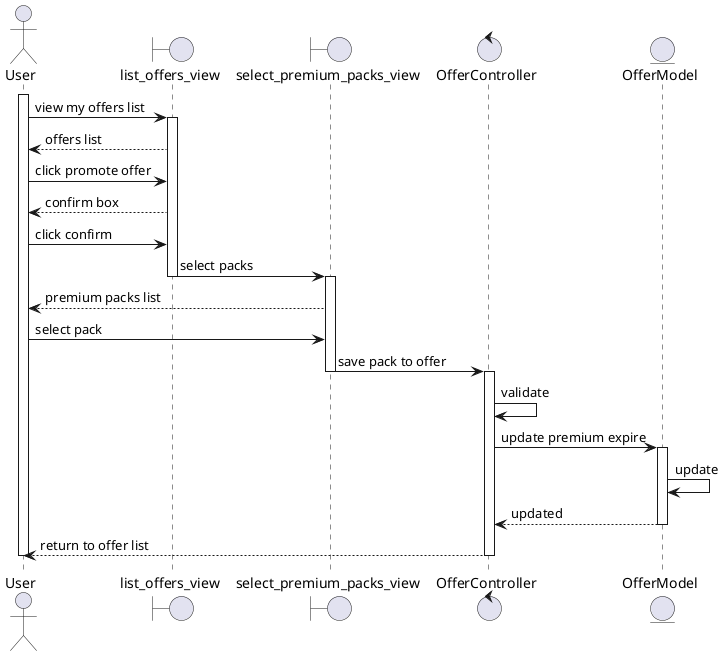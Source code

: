 @startuml
actor User
boundary list_offers_view
boundary select_premium_packs_view
control OfferController
entity OfferModel

activate User
User -> list_offers_view: view my offers list
activate list_offers_view
User <-- list_offers_view: offers list
User -> list_offers_view: click promote offer
User <-- list_offers_view: confirm box
User -> list_offers_view: click confirm
list_offers_view -> select_premium_packs_view: select packs
deactivate list_offers_view
activate select_premium_packs_view
select_premium_packs_view --> User :premium packs list
User ->select_premium_packs_view :select pack
select_premium_packs_view->OfferController:save pack to offer
deactivate select_premium_packs_view
activate OfferController
OfferController -> OfferController : validate
OfferController -> OfferModel : update premium expire
activate OfferModel
OfferModel ->OfferModel:update
OfferModel --> OfferController : updated
deactivate OfferModel
OfferController --> User: return to offer list
deactivate OfferController
deactivate User

@enduml
